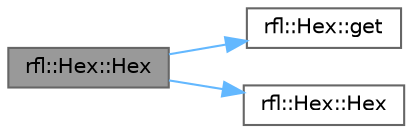 digraph "rfl::Hex::Hex"
{
 // LATEX_PDF_SIZE
  bgcolor="transparent";
  edge [fontname=Helvetica,fontsize=10,labelfontname=Helvetica,labelfontsize=10];
  node [fontname=Helvetica,fontsize=10,shape=box,height=0.2,width=0.4];
  rankdir="LR";
  Node1 [id="Node000001",label="rfl::Hex::Hex",height=0.2,width=0.4,color="gray40", fillcolor="grey60", style="filled", fontcolor="black",tooltip=" "];
  Node1 -> Node2 [id="edge1_Node000001_Node000002",color="steelblue1",style="solid",tooltip=" "];
  Node2 [id="Node000002",label="rfl::Hex::get",height=0.2,width=0.4,color="grey40", fillcolor="white", style="filled",URL="$structrfl_1_1_hex.html#af3fd1b5796bd73ce0b12c5a519039d31",tooltip="Returns the underlying object."];
  Node1 -> Node3 [id="edge2_Node000001_Node000003",color="steelblue1",style="solid",tooltip=" "];
  Node3 [id="Node000003",label="rfl::Hex::Hex",height=0.2,width=0.4,color="grey40", fillcolor="white", style="filled",URL="$structrfl_1_1_hex.html#a094c89c88fc16570c340391180ad4b3e",tooltip=" "];
}
